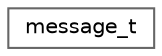 digraph "类继承关系图"
{
 // LATEX_PDF_SIZE
  bgcolor="transparent";
  edge [fontname=Helvetica,fontsize=10,labelfontname=Helvetica,labelfontsize=10];
  node [fontname=Helvetica,fontsize=10,shape=box,height=0.2,width=0.4];
  rankdir="LR";
  Node0 [id="Node000000",label="message_t",height=0.2,width=0.4,color="grey40", fillcolor="white", style="filled",URL="$structmessage__t.html",tooltip=" "];
}
